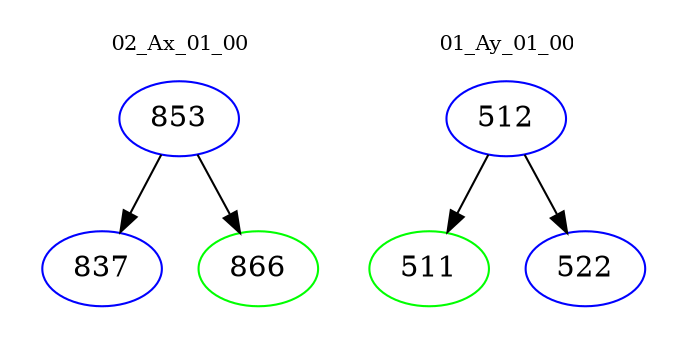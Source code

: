 digraph{
subgraph cluster_0 {
color = white
label = "02_Ax_01_00";
fontsize=10;
T0_853 [label="853", color="blue"]
T0_853 -> T0_837 [color="black"]
T0_837 [label="837", color="blue"]
T0_853 -> T0_866 [color="black"]
T0_866 [label="866", color="green"]
}
subgraph cluster_1 {
color = white
label = "01_Ay_01_00";
fontsize=10;
T1_512 [label="512", color="blue"]
T1_512 -> T1_511 [color="black"]
T1_511 [label="511", color="green"]
T1_512 -> T1_522 [color="black"]
T1_522 [label="522", color="blue"]
}
}
